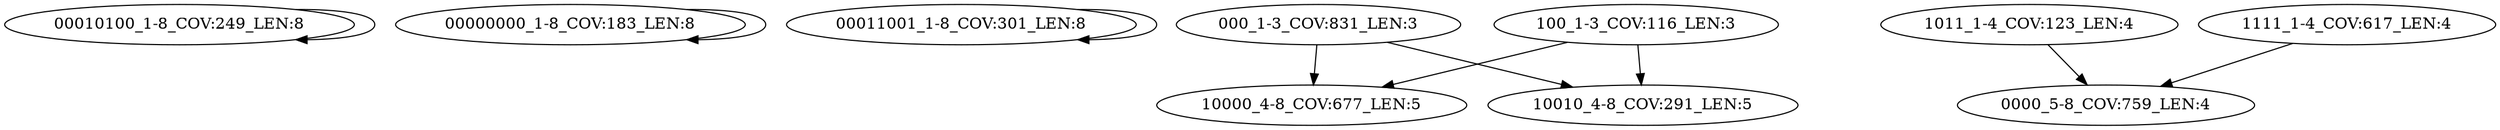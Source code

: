 digraph G {
    "00010100_1-8_COV:249_LEN:8" -> "00010100_1-8_COV:249_LEN:8";
    "00000000_1-8_COV:183_LEN:8" -> "00000000_1-8_COV:183_LEN:8";
    "00011001_1-8_COV:301_LEN:8" -> "00011001_1-8_COV:301_LEN:8";
    "000_1-3_COV:831_LEN:3" -> "10000_4-8_COV:677_LEN:5";
    "000_1-3_COV:831_LEN:3" -> "10010_4-8_COV:291_LEN:5";
    "100_1-3_COV:116_LEN:3" -> "10000_4-8_COV:677_LEN:5";
    "100_1-3_COV:116_LEN:3" -> "10010_4-8_COV:291_LEN:5";
    "1011_1-4_COV:123_LEN:4" -> "0000_5-8_COV:759_LEN:4";
    "1111_1-4_COV:617_LEN:4" -> "0000_5-8_COV:759_LEN:4";
}
